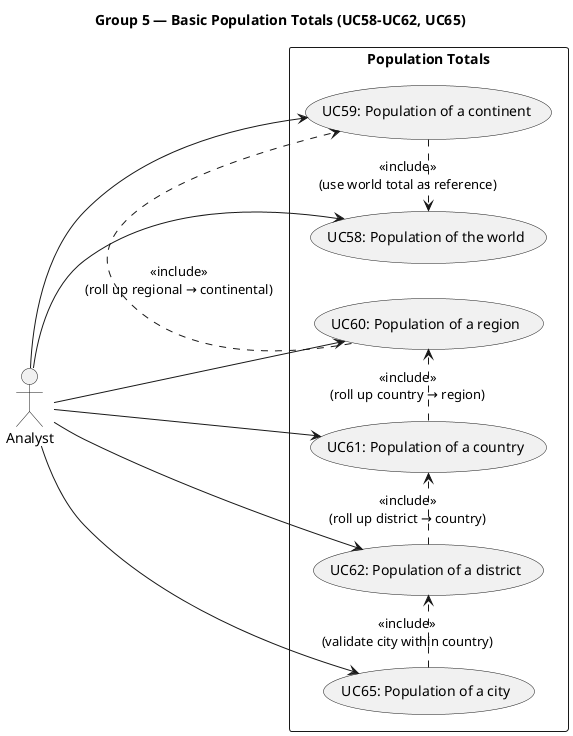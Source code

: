 @startuml
title Group 5 — Basic Population Totals (UC58–UC62, UC65)

left to right direction
actor "Analyst" as Analyst

rectangle "Population Totals" {
  usecase "UC58: Population of the world" as UC58
  usecase "UC59: Population of a continent" as UC59
  usecase "UC60: Population of a region" as UC60
  usecase "UC61: Population of a country" as UC61
  usecase "UC62: Population of a district" as UC62
  usecase "UC65: Population of a city" as UC65
}

Analyst --> UC58
Analyst --> UC59
Analyst --> UC60
Analyst --> UC61
Analyst --> UC62
Analyst --> UC65

' <<includes / extends>>
UC59 .> UC58 : «include»\n(use world total as reference)
UC60 .> UC59 : «include»\n(roll up regional → continental)
UC61 .> UC60 : «include»\n(roll up country → region)
UC62 .> UC61 : «include»\n(roll up district → country)
UC65 .> UC62 : «include»\n(validate city within country)

@enduml@startuml
title Group 5 — Basic Population Totals (UC58–UC62, UC65)

left to right direction
actor "Analyst" as Analyst

rectangle "Population Totals" {
  usecase "UC58: Population of the world" as UC58
  usecase "UC59: Population of a continent" as UC59
  usecase "UC60: Population of a region" as UC60
  usecase "UC61: Population of a country" as UC61
  usecase "UC62: Population of a district" as UC62
  usecase "UC65: Population of a city" as UC65
}

Analyst --> UC58
Analyst --> UC59
Analyst --> UC60
Analyst --> UC61
Analyst --> UC62
Analyst --> UC65

' <<includes / extends>>
UC59 .> UC58 : «include»\n(use world total as reference)
UC60 .> UC59 : «include»\n(roll up regional → continental)
UC61 .> UC60 : «include»\n(roll up country → region)
UC62 .> UC61 : «include»\n(roll up district → country)
UC65 .> UC62 : «include»\n(validate city within country)

@enduml
